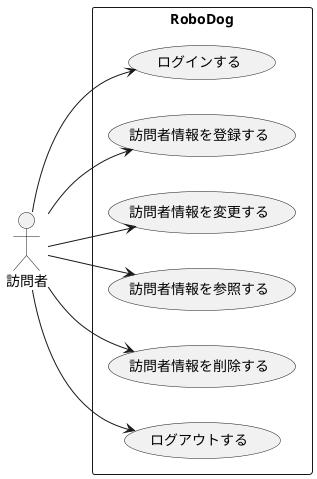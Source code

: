 @startuml usecase
left to right direction
actor "訪問者" as fc
rectangle RoboDog {
  usecase "ログインする" as UC1
  usecase "訪問者情報を登録する" as UC2
  usecase "訪問者情報を変更する" as UC3
  usecase "訪問者情報を参照する" as UC4
  usecase "訪問者情報を削除する" as UC5
  usecase "ログアウトする" as UC6
}
fc --> UC1
fc --> UC2
fc --> UC3
fc --> UC4
fc --> UC5
fc --> UC6
@enduml